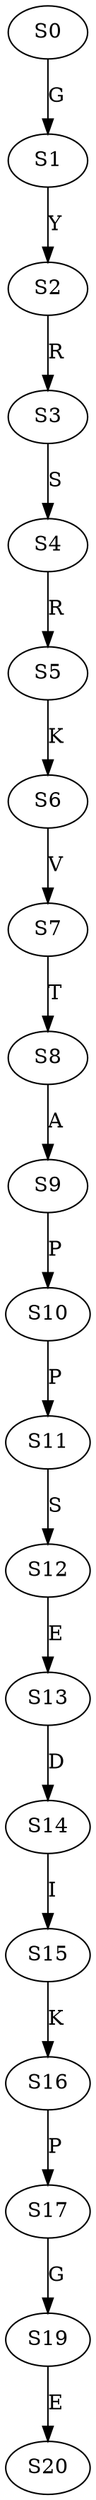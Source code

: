 strict digraph  {
	S0 -> S1 [ label = G ];
	S1 -> S2 [ label = Y ];
	S2 -> S3 [ label = R ];
	S3 -> S4 [ label = S ];
	S4 -> S5 [ label = R ];
	S5 -> S6 [ label = K ];
	S6 -> S7 [ label = V ];
	S7 -> S8 [ label = T ];
	S8 -> S9 [ label = A ];
	S9 -> S10 [ label = P ];
	S10 -> S11 [ label = P ];
	S11 -> S12 [ label = S ];
	S12 -> S13 [ label = E ];
	S13 -> S14 [ label = D ];
	S14 -> S15 [ label = I ];
	S15 -> S16 [ label = K ];
	S16 -> S17 [ label = P ];
	S17 -> S19 [ label = G ];
	S19 -> S20 [ label = E ];
}

